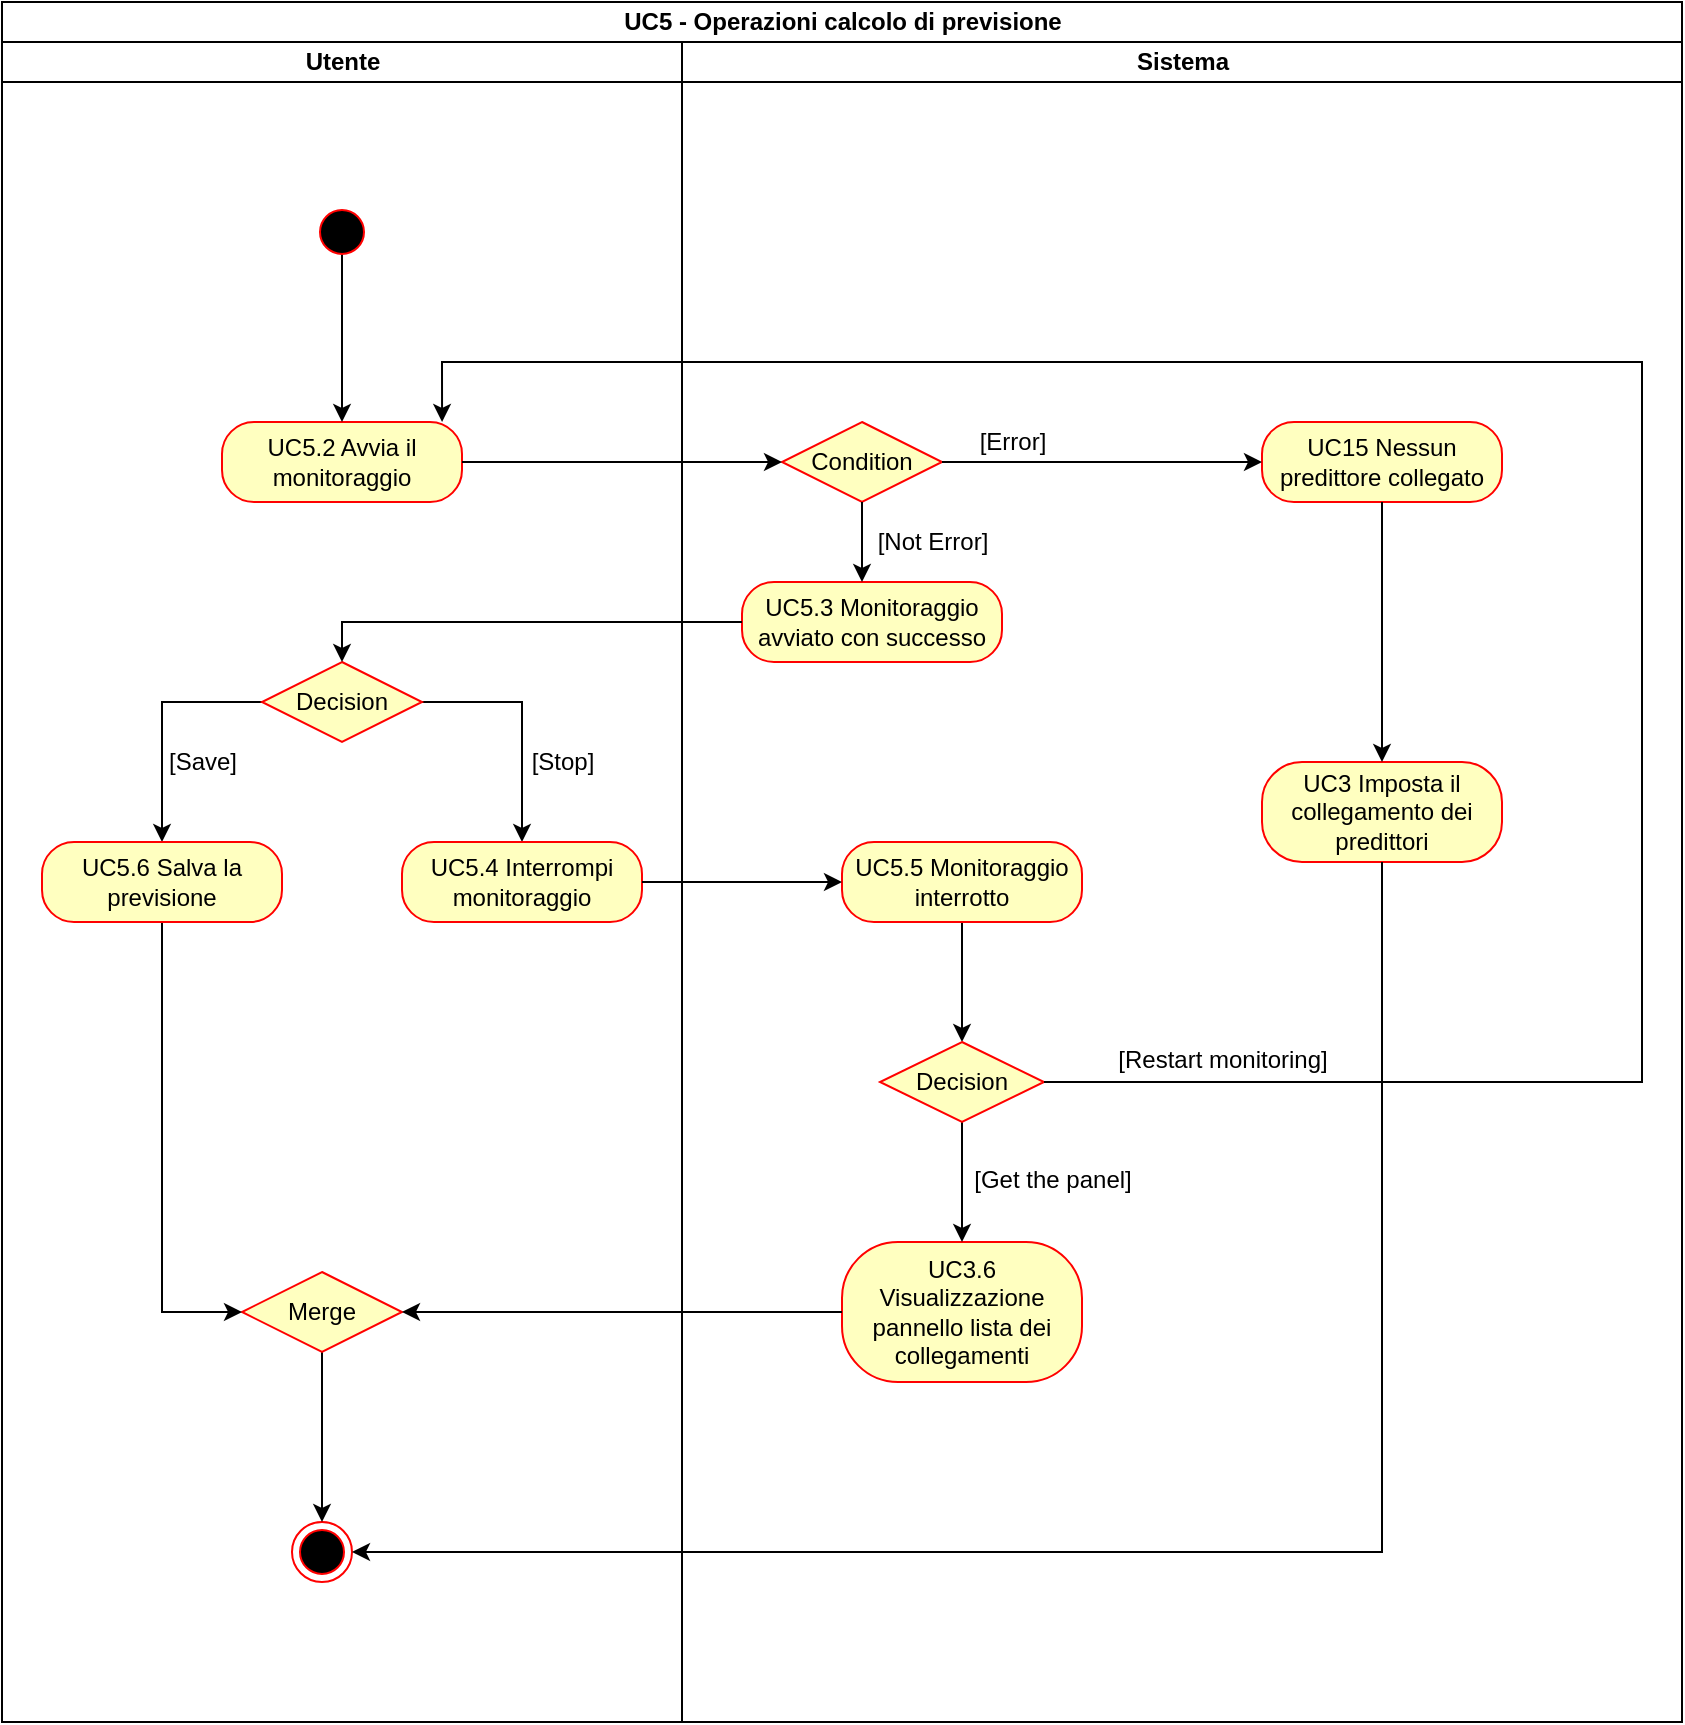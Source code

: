 <mxfile version="13.1.14" type="device"><diagram name="Page-1" id="0783ab3e-0a74-02c8-0abd-f7b4e66b4bec"><mxGraphModel dx="1422" dy="763" grid="1" gridSize="10" guides="1" tooltips="1" connect="1" arrows="1" fold="1" page="1" pageScale="1" pageWidth="850" pageHeight="1100" background="#ffffff" math="0" shadow="0"><root><mxCell id="0"/><mxCell id="1" parent="0"/><mxCell id="SB3XlCeH_5vNEiVYcazy-69" value="UC5 - Operazioni calcolo di previsione" style="swimlane;html=1;childLayout=stackLayout;resizeParent=1;resizeParentMax=0;startSize=20;" parent="1" vertex="1"><mxGeometry x="100" y="60" width="840" height="860" as="geometry"/></mxCell><mxCell id="SB3XlCeH_5vNEiVYcazy-70" value="Utente" style="swimlane;html=1;startSize=20;" parent="SB3XlCeH_5vNEiVYcazy-69" vertex="1"><mxGeometry y="20" width="340" height="840" as="geometry"/></mxCell><mxCell id="SB3XlCeH_5vNEiVYcazy-71" style="edgeStyle=orthogonalEdgeStyle;rounded=0;orthogonalLoop=1;jettySize=auto;html=1;exitX=0.5;exitY=1;exitDx=0;exitDy=0;" parent="SB3XlCeH_5vNEiVYcazy-70" source="SB3XlCeH_5vNEiVYcazy-82" edge="1"><mxGeometry relative="1" as="geometry"><mxPoint x="170" y="85.5" as="targetPoint"/></mxGeometry></mxCell><mxCell id="SB3XlCeH_5vNEiVYcazy-72" style="edgeStyle=orthogonalEdgeStyle;rounded=0;orthogonalLoop=1;jettySize=auto;html=1;exitX=0;exitY=0.5;exitDx=0;exitDy=0;" parent="SB3XlCeH_5vNEiVYcazy-70" source="SB3XlCeH_5vNEiVYcazy-76" target="SB3XlCeH_5vNEiVYcazy-80" edge="1"><mxGeometry relative="1" as="geometry"/></mxCell><mxCell id="SB3XlCeH_5vNEiVYcazy-73" style="edgeStyle=orthogonalEdgeStyle;rounded=0;orthogonalLoop=1;jettySize=auto;html=1;exitX=1;exitY=0.5;exitDx=0;exitDy=0;entryX=0.5;entryY=0;entryDx=0;entryDy=0;" parent="SB3XlCeH_5vNEiVYcazy-70" source="SB3XlCeH_5vNEiVYcazy-76" target="SB3XlCeH_5vNEiVYcazy-83" edge="1"><mxGeometry relative="1" as="geometry"/></mxCell><mxCell id="SB3XlCeH_5vNEiVYcazy-75" value="[Save]" style="text;html=1;align=center;verticalAlign=middle;resizable=0;points=[];autosize=1;" parent="SB3XlCeH_5vNEiVYcazy-70" vertex="1"><mxGeometry x="75" y="350" width="50" height="20" as="geometry"/></mxCell><mxCell id="SB3XlCeH_5vNEiVYcazy-74" value="" style="ellipse;html=1;shape=endState;fillColor=#000000;strokeColor=#ff0000;" parent="SB3XlCeH_5vNEiVYcazy-70" vertex="1"><mxGeometry x="145" y="740" width="30" height="30" as="geometry"/></mxCell><mxCell id="SB3XlCeH_5vNEiVYcazy-119" style="edgeStyle=orthogonalEdgeStyle;rounded=0;orthogonalLoop=1;jettySize=auto;html=1;exitX=0.5;exitY=1;exitDx=0;exitDy=0;" parent="SB3XlCeH_5vNEiVYcazy-70" source="SB3XlCeH_5vNEiVYcazy-113" target="SB3XlCeH_5vNEiVYcazy-74" edge="1"><mxGeometry relative="1" as="geometry"/></mxCell><mxCell id="SB3XlCeH_5vNEiVYcazy-113" value="&lt;div&gt;Merge&lt;/div&gt;" style="rhombus;whiteSpace=wrap;html=1;fillColor=#ffffc0;strokeColor=#ff0000;" parent="SB3XlCeH_5vNEiVYcazy-70" vertex="1"><mxGeometry x="120" y="615" width="80" height="40" as="geometry"/></mxCell><mxCell id="SB3XlCeH_5vNEiVYcazy-76" value="Decision" style="rhombus;whiteSpace=wrap;html=1;fillColor=#ffffc0;strokeColor=#ff0000;" parent="SB3XlCeH_5vNEiVYcazy-70" vertex="1"><mxGeometry x="130" y="310" width="80" height="40" as="geometry"/></mxCell><mxCell id="SB3XlCeH_5vNEiVYcazy-78" value="UC5.2 Avvia il monitoraggio" style="rounded=1;whiteSpace=wrap;html=1;arcSize=40;fontColor=#000000;fillColor=#ffffc0;strokeColor=#ff0000;" parent="SB3XlCeH_5vNEiVYcazy-70" vertex="1"><mxGeometry x="110" y="190" width="120" height="40" as="geometry"/></mxCell><mxCell id="SB3XlCeH_5vNEiVYcazy-118" style="edgeStyle=orthogonalEdgeStyle;rounded=0;orthogonalLoop=1;jettySize=auto;html=1;exitX=0.5;exitY=1;exitDx=0;exitDy=0;entryX=0;entryY=0.5;entryDx=0;entryDy=0;" parent="SB3XlCeH_5vNEiVYcazy-70" source="SB3XlCeH_5vNEiVYcazy-80" target="SB3XlCeH_5vNEiVYcazy-113" edge="1"><mxGeometry relative="1" as="geometry"/></mxCell><mxCell id="SB3XlCeH_5vNEiVYcazy-80" value="UC5.6 Salva la previsione" style="rounded=1;whiteSpace=wrap;html=1;arcSize=40;fontColor=#000000;fillColor=#ffffc0;strokeColor=#ff0000;" parent="SB3XlCeH_5vNEiVYcazy-70" vertex="1"><mxGeometry x="20" y="400" width="120" height="40" as="geometry"/></mxCell><mxCell id="CYOY-1hRSlet9lxfYlGR-2" style="edgeStyle=orthogonalEdgeStyle;rounded=0;orthogonalLoop=1;jettySize=auto;html=1;exitX=0.5;exitY=1;exitDx=0;exitDy=0;entryX=0.5;entryY=0;entryDx=0;entryDy=0;" edge="1" parent="SB3XlCeH_5vNEiVYcazy-70" source="SB3XlCeH_5vNEiVYcazy-82" target="SB3XlCeH_5vNEiVYcazy-78"><mxGeometry relative="1" as="geometry"/></mxCell><mxCell id="SB3XlCeH_5vNEiVYcazy-82" value="" style="ellipse;html=1;shape=startState;fillColor=#000000;strokeColor=#ff0000;" parent="SB3XlCeH_5vNEiVYcazy-70" vertex="1"><mxGeometry x="155" y="80" width="30" height="30" as="geometry"/></mxCell><mxCell id="SB3XlCeH_5vNEiVYcazy-83" value="UC5.4 Interrompi monitoraggio" style="rounded=1;whiteSpace=wrap;html=1;arcSize=40;fontColor=#000000;fillColor=#ffffc0;strokeColor=#ff0000;" parent="SB3XlCeH_5vNEiVYcazy-70" vertex="1"><mxGeometry x="200" y="400" width="120" height="40" as="geometry"/></mxCell><mxCell id="SB3XlCeH_5vNEiVYcazy-84" value="[Stop]" style="text;html=1;align=center;verticalAlign=middle;resizable=0;points=[];autosize=1;" parent="SB3XlCeH_5vNEiVYcazy-70" vertex="1"><mxGeometry x="255" y="350" width="50" height="20" as="geometry"/></mxCell><mxCell id="SB3XlCeH_5vNEiVYcazy-85" value="Sistema" style="swimlane;html=1;startSize=20;" parent="SB3XlCeH_5vNEiVYcazy-69" vertex="1"><mxGeometry x="340" y="20" width="500" height="840" as="geometry"/></mxCell><mxCell id="SB3XlCeH_5vNEiVYcazy-86" value="Condition" style="rhombus;whiteSpace=wrap;html=1;fillColor=#ffffc0;strokeColor=#ff0000;" parent="SB3XlCeH_5vNEiVYcazy-85" vertex="1"><mxGeometry x="50" y="190" width="80" height="40" as="geometry"/></mxCell><mxCell id="SB3XlCeH_5vNEiVYcazy-87" value="UC5.3 Monitoraggio avviato con successo" style="rounded=1;whiteSpace=wrap;html=1;arcSize=40;fontColor=#000000;fillColor=#ffffc0;strokeColor=#ff0000;" parent="SB3XlCeH_5vNEiVYcazy-85" vertex="1"><mxGeometry x="30" y="270" width="130" height="40" as="geometry"/></mxCell><mxCell id="SB3XlCeH_5vNEiVYcazy-88" value="[Not Error]" style="text;html=1;align=center;verticalAlign=middle;resizable=0;points=[];autosize=1;" parent="SB3XlCeH_5vNEiVYcazy-85" vertex="1"><mxGeometry x="90" y="240" width="70" height="20" as="geometry"/></mxCell><mxCell id="SB3XlCeH_5vNEiVYcazy-89" style="edgeStyle=orthogonalEdgeStyle;rounded=0;orthogonalLoop=1;jettySize=auto;html=1;exitX=0.5;exitY=1;exitDx=0;exitDy=0;entryX=0.5;entryY=0;entryDx=0;entryDy=0;" parent="SB3XlCeH_5vNEiVYcazy-85" source="SB3XlCeH_5vNEiVYcazy-90" target="SB3XlCeH_5vNEiVYcazy-93" edge="1"><mxGeometry relative="1" as="geometry"/></mxCell><mxCell id="SB3XlCeH_5vNEiVYcazy-90" value="UC5.5 Monitoraggio interrotto" style="rounded=1;whiteSpace=wrap;html=1;arcSize=40;fontColor=#000000;fillColor=#ffffc0;strokeColor=#ff0000;" parent="SB3XlCeH_5vNEiVYcazy-85" vertex="1"><mxGeometry x="80" y="400" width="120" height="40" as="geometry"/></mxCell><mxCell id="SB3XlCeH_5vNEiVYcazy-91" value="UC3.6 Visualizzazione pannello lista dei collegamenti" style="rounded=1;whiteSpace=wrap;html=1;arcSize=40;fontColor=#000000;fillColor=#ffffc0;strokeColor=#ff0000;" parent="SB3XlCeH_5vNEiVYcazy-85" vertex="1"><mxGeometry x="80" y="600" width="120" height="70" as="geometry"/></mxCell><mxCell id="SB3XlCeH_5vNEiVYcazy-92" style="edgeStyle=orthogonalEdgeStyle;rounded=0;orthogonalLoop=1;jettySize=auto;html=1;" parent="SB3XlCeH_5vNEiVYcazy-85" source="SB3XlCeH_5vNEiVYcazy-93" target="SB3XlCeH_5vNEiVYcazy-91" edge="1"><mxGeometry relative="1" as="geometry"/></mxCell><mxCell id="SB3XlCeH_5vNEiVYcazy-93" value="Decision" style="rhombus;whiteSpace=wrap;html=1;fillColor=#ffffc0;strokeColor=#ff0000;" parent="SB3XlCeH_5vNEiVYcazy-85" vertex="1"><mxGeometry x="99" y="500" width="82" height="40" as="geometry"/></mxCell><mxCell id="SB3XlCeH_5vNEiVYcazy-94" value="[Error]" style="text;html=1;align=center;verticalAlign=middle;resizable=0;points=[];autosize=1;" parent="SB3XlCeH_5vNEiVYcazy-85" vertex="1"><mxGeometry x="140" y="190" width="50" height="20" as="geometry"/></mxCell><mxCell id="SB3XlCeH_5vNEiVYcazy-96" value="[Get the panel]" style="text;html=1;align=center;verticalAlign=middle;resizable=0;points=[];autosize=1;" parent="SB3XlCeH_5vNEiVYcazy-85" vertex="1"><mxGeometry x="140" y="559" width="90" height="20" as="geometry"/></mxCell><mxCell id="SB3XlCeH_5vNEiVYcazy-99" value="[Restart monitoring]" style="text;html=1;align=center;verticalAlign=middle;resizable=0;points=[];autosize=1;" parent="SB3XlCeH_5vNEiVYcazy-85" vertex="1"><mxGeometry x="210" y="499" width="120" height="20" as="geometry"/></mxCell><mxCell id="SB3XlCeH_5vNEiVYcazy-100" value="UC15 Nessun predittore collegato" style="rounded=1;whiteSpace=wrap;html=1;arcSize=40;fontColor=#000000;fillColor=#ffffc0;strokeColor=#ff0000;" parent="SB3XlCeH_5vNEiVYcazy-85" vertex="1"><mxGeometry x="290" y="190" width="120" height="40" as="geometry"/></mxCell><mxCell id="SB3XlCeH_5vNEiVYcazy-101" value="UC3 Imposta il collegamento dei predittori" style="rounded=1;whiteSpace=wrap;html=1;arcSize=40;fontColor=#000000;fillColor=#ffffc0;strokeColor=#ff0000;" parent="SB3XlCeH_5vNEiVYcazy-85" vertex="1"><mxGeometry x="290" y="360" width="120" height="50" as="geometry"/></mxCell><mxCell id="SB3XlCeH_5vNEiVYcazy-110" style="edgeStyle=orthogonalEdgeStyle;rounded=0;orthogonalLoop=1;jettySize=auto;html=1;exitX=1;exitY=0.5;exitDx=0;exitDy=0;entryX=0;entryY=0.5;entryDx=0;entryDy=0;" parent="SB3XlCeH_5vNEiVYcazy-85" source="SB3XlCeH_5vNEiVYcazy-86" edge="1" target="SB3XlCeH_5vNEiVYcazy-100"><mxGeometry relative="1" as="geometry"><mxPoint x="200" y="210" as="targetPoint"/></mxGeometry></mxCell><mxCell id="SB3XlCeH_5vNEiVYcazy-102" style="edgeStyle=orthogonalEdgeStyle;rounded=0;orthogonalLoop=1;jettySize=auto;html=1;exitX=1;exitY=0.5;exitDx=0;exitDy=0;" parent="SB3XlCeH_5vNEiVYcazy-69" source="SB3XlCeH_5vNEiVYcazy-78" target="SB3XlCeH_5vNEiVYcazy-86" edge="1"><mxGeometry relative="1" as="geometry"/></mxCell><mxCell id="SB3XlCeH_5vNEiVYcazy-103" style="edgeStyle=orthogonalEdgeStyle;rounded=0;orthogonalLoop=1;jettySize=auto;html=1;exitX=0;exitY=0.5;exitDx=0;exitDy=0;entryX=0.5;entryY=0;entryDx=0;entryDy=0;" parent="SB3XlCeH_5vNEiVYcazy-69" source="SB3XlCeH_5vNEiVYcazy-87" target="SB3XlCeH_5vNEiVYcazy-76" edge="1"><mxGeometry relative="1" as="geometry"/></mxCell><mxCell id="SB3XlCeH_5vNEiVYcazy-104" style="edgeStyle=orthogonalEdgeStyle;rounded=0;orthogonalLoop=1;jettySize=auto;html=1;exitX=1;exitY=0.5;exitDx=0;exitDy=0;entryX=0.917;entryY=0;entryDx=0;entryDy=0;entryPerimeter=0;" parent="SB3XlCeH_5vNEiVYcazy-69" source="SB3XlCeH_5vNEiVYcazy-93" target="SB3XlCeH_5vNEiVYcazy-78" edge="1"><mxGeometry relative="1" as="geometry"><Array as="points"><mxPoint x="820" y="540"/><mxPoint x="820" y="180"/><mxPoint x="220" y="180"/></Array></mxGeometry></mxCell><mxCell id="SB3XlCeH_5vNEiVYcazy-107" style="edgeStyle=orthogonalEdgeStyle;rounded=0;orthogonalLoop=1;jettySize=auto;html=1;exitX=0.5;exitY=1;exitDx=0;exitDy=0;entryX=1;entryY=0.5;entryDx=0;entryDy=0;" parent="SB3XlCeH_5vNEiVYcazy-69" source="SB3XlCeH_5vNEiVYcazy-101" target="SB3XlCeH_5vNEiVYcazy-74" edge="1"><mxGeometry relative="1" as="geometry"/></mxCell><mxCell id="SB3XlCeH_5vNEiVYcazy-117" style="edgeStyle=orthogonalEdgeStyle;rounded=0;orthogonalLoop=1;jettySize=auto;html=1;exitX=0;exitY=0.5;exitDx=0;exitDy=0;" parent="SB3XlCeH_5vNEiVYcazy-69" source="SB3XlCeH_5vNEiVYcazy-91" target="SB3XlCeH_5vNEiVYcazy-113" edge="1"><mxGeometry relative="1" as="geometry"/></mxCell><mxCell id="SB3XlCeH_5vNEiVYcazy-108" style="edgeStyle=orthogonalEdgeStyle;rounded=0;orthogonalLoop=1;jettySize=auto;html=1;exitX=0.5;exitY=1;exitDx=0;exitDy=0;" parent="1" source="SB3XlCeH_5vNEiVYcazy-86" edge="1"><mxGeometry relative="1" as="geometry"><mxPoint x="530" y="350" as="targetPoint"/></mxGeometry></mxCell><mxCell id="SB3XlCeH_5vNEiVYcazy-109" style="edgeStyle=orthogonalEdgeStyle;rounded=0;orthogonalLoop=1;jettySize=auto;html=1;exitX=1;exitY=0.5;exitDx=0;exitDy=0;" parent="1" source="SB3XlCeH_5vNEiVYcazy-83" edge="1"><mxGeometry relative="1" as="geometry"><mxPoint x="520" y="500" as="targetPoint"/></mxGeometry></mxCell><mxCell id="SB3XlCeH_5vNEiVYcazy-111" style="edgeStyle=orthogonalEdgeStyle;rounded=0;orthogonalLoop=1;jettySize=auto;html=1;" parent="1" source="SB3XlCeH_5vNEiVYcazy-100" edge="1"><mxGeometry relative="1" as="geometry"><mxPoint x="790" y="440" as="targetPoint"/></mxGeometry></mxCell></root></mxGraphModel></diagram></mxfile>